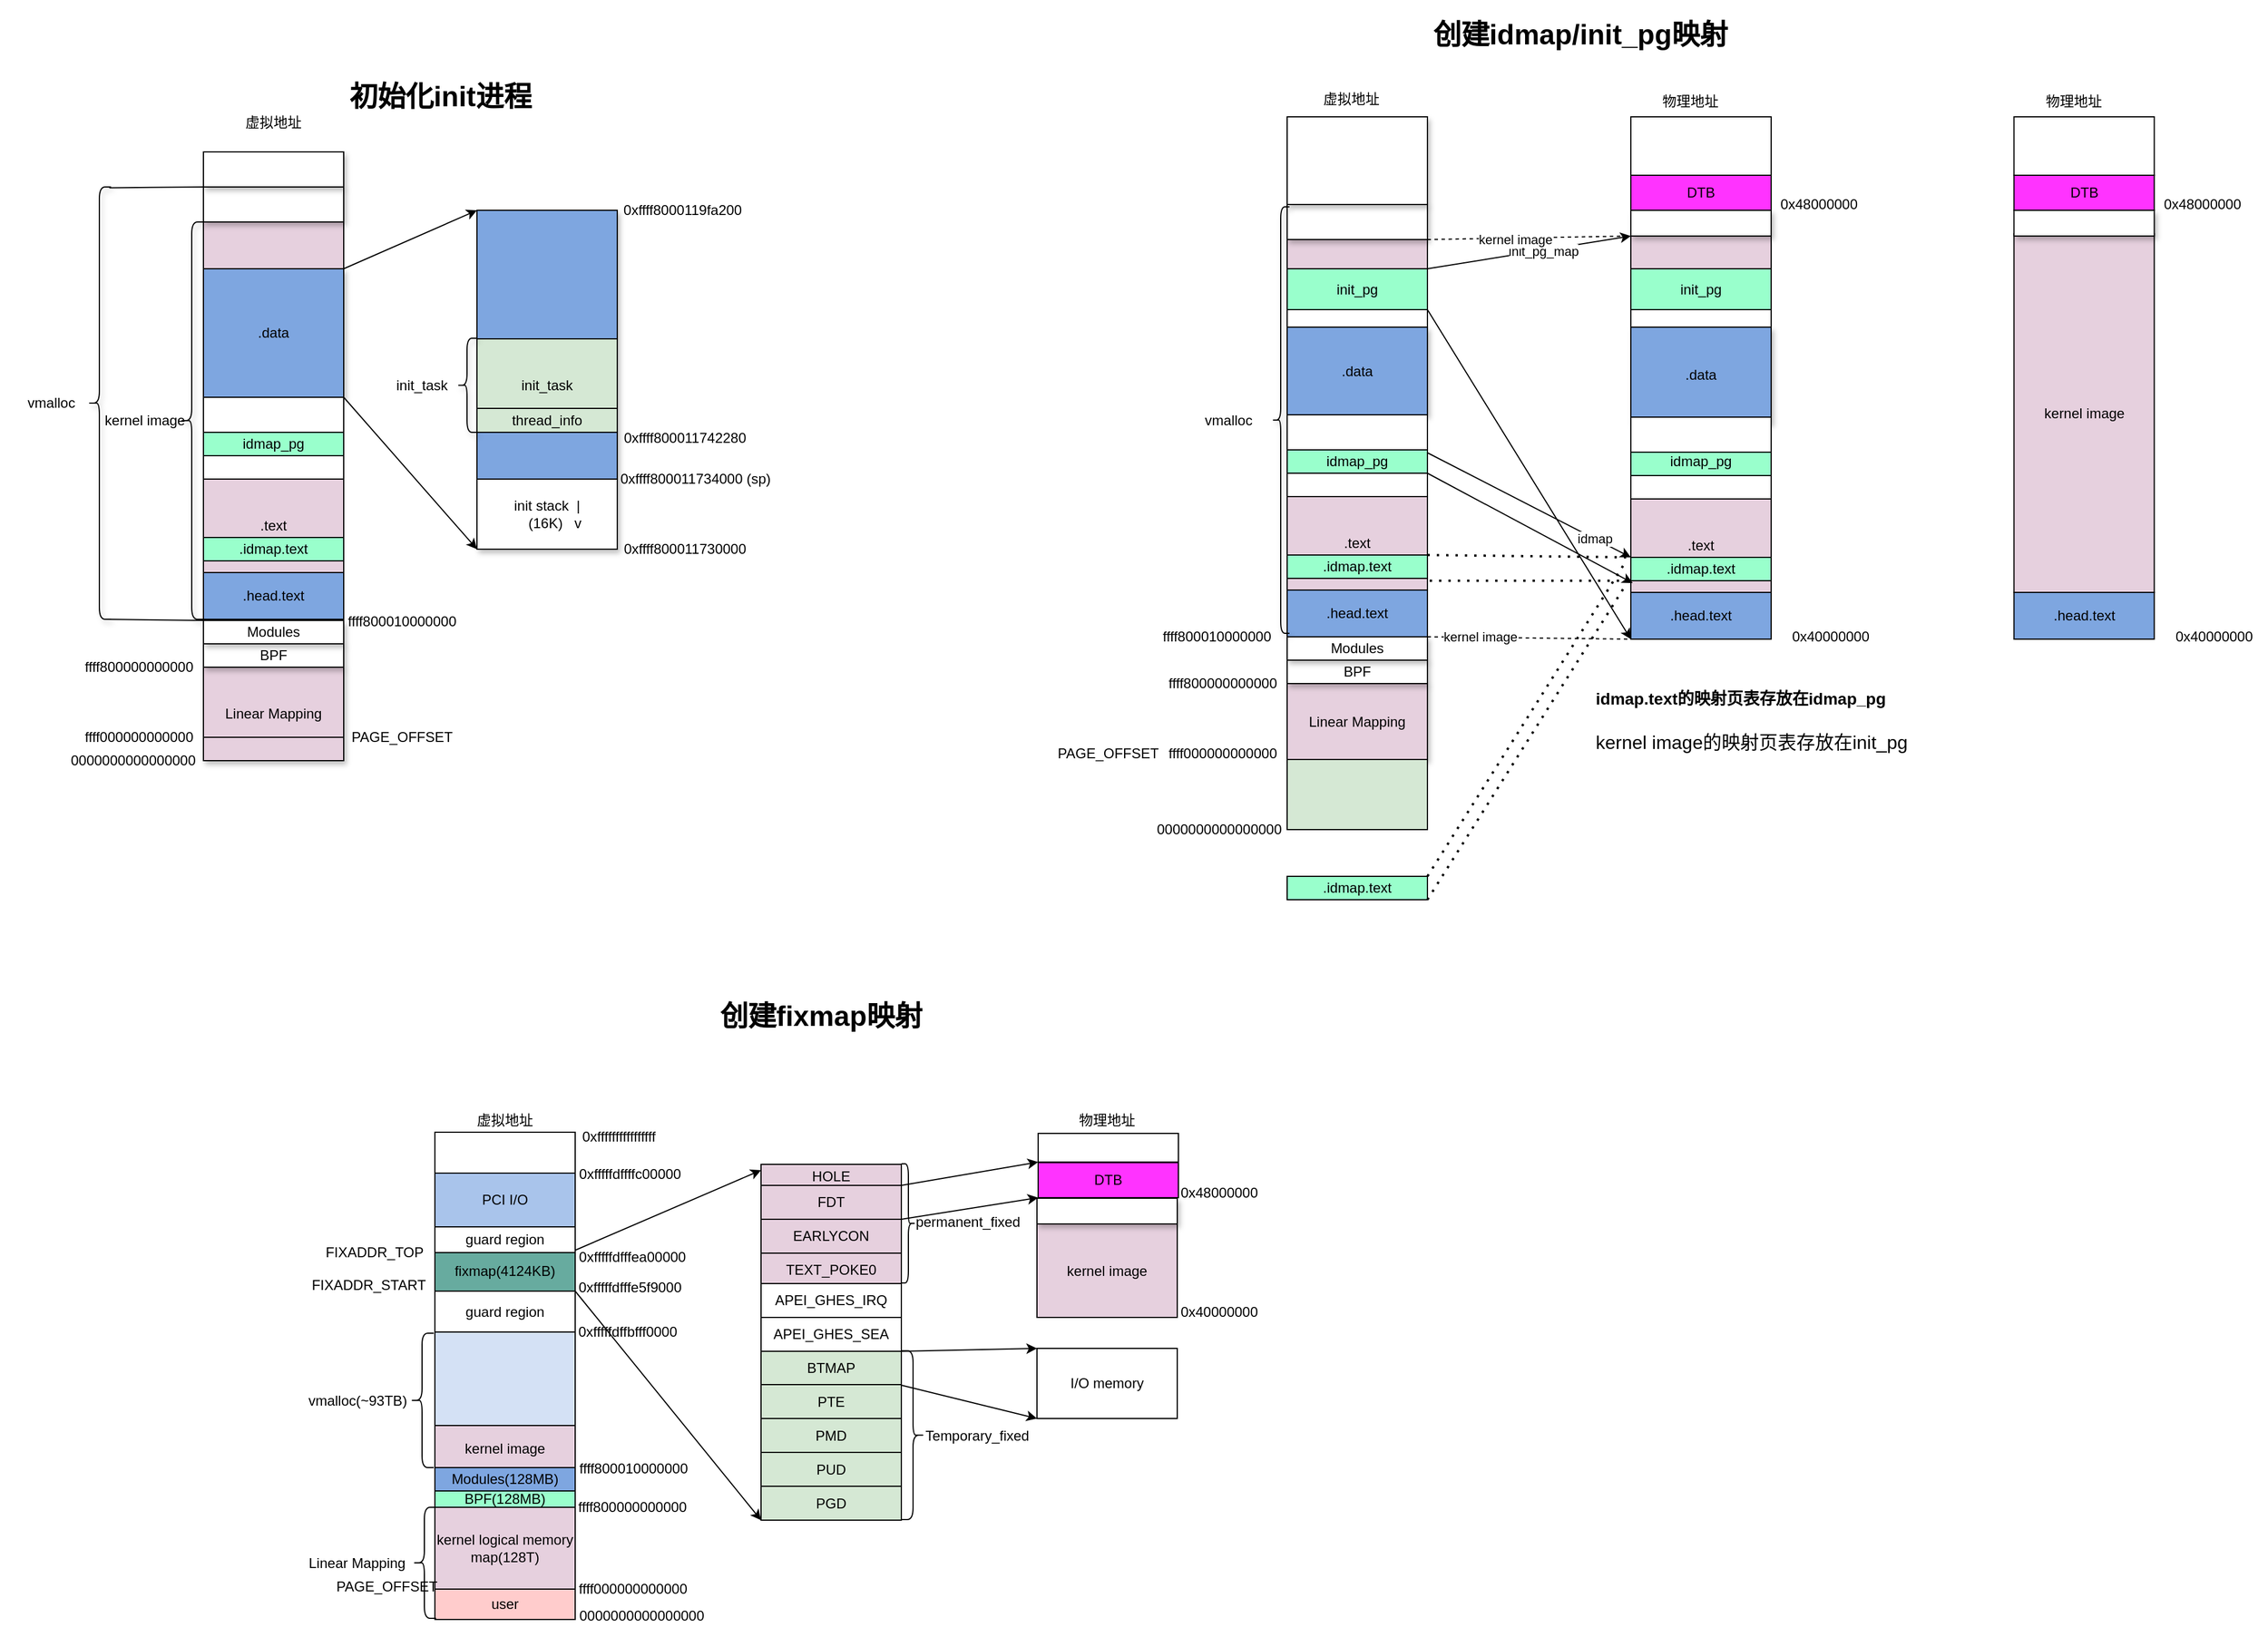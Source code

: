 <mxfile version="14.1.8" type="github">
  <diagram id="BfIS2sD1Y3BWhVtZIZhU" name="Page-1">
    <mxGraphModel dx="2212" dy="754" grid="1" gridSize="10" guides="1" tooltips="1" connect="1" arrows="1" fold="1" page="1" pageScale="1" pageWidth="827" pageHeight="1169" math="0" shadow="0">
      <root>
        <mxCell id="0" />
        <mxCell id="1" parent="0" />
        <mxCell id="Ss7OasY8dbcF1JQ-vaEw-7" value="" style="rounded=0;whiteSpace=wrap;html=1;fillColor=#FFFFFF;" parent="1" vertex="1">
          <mxGeometry x="280" y="405" width="120" height="20" as="geometry" />
        </mxCell>
        <mxCell id="Ss7OasY8dbcF1JQ-vaEw-1" value="idmap_pg" style="rounded=0;whiteSpace=wrap;html=1;fillColor=#99FFCC;" parent="1" vertex="1">
          <mxGeometry x="280" y="385" width="120" height="20" as="geometry" />
        </mxCell>
        <mxCell id="Ss7OasY8dbcF1JQ-vaEw-2" value=".data" style="rounded=0;whiteSpace=wrap;html=1;fillColor=#7EA6E0;shadow=1;" parent="1" vertex="1">
          <mxGeometry x="280" y="280" width="120" height="75" as="geometry" />
        </mxCell>
        <mxCell id="Ss7OasY8dbcF1JQ-vaEw-3" value="虚拟地址" style="text;html=1;strokeColor=none;fillColor=none;align=center;verticalAlign=middle;whiteSpace=wrap;rounded=0;" parent="1" vertex="1">
          <mxGeometry x="300" y="75" width="70" height="20" as="geometry" />
        </mxCell>
        <mxCell id="Ss7OasY8dbcF1JQ-vaEw-4" value="物理地址" style="text;html=1;strokeColor=none;fillColor=none;align=center;verticalAlign=middle;whiteSpace=wrap;rounded=0;" parent="1" vertex="1">
          <mxGeometry x="590" y="77" width="70" height="20" as="geometry" />
        </mxCell>
        <mxCell id="Ss7OasY8dbcF1JQ-vaEw-5" value=".text" style="rounded=0;whiteSpace=wrap;html=1;fillColor=#E6D0DE;" parent="1" vertex="1">
          <mxGeometry x="280" y="425" width="120" height="80" as="geometry" />
        </mxCell>
        <mxCell id="Ss7OasY8dbcF1JQ-vaEw-6" value=".head.text" style="rounded=0;whiteSpace=wrap;html=1;fillColor=#7EA6E0;" parent="1" vertex="1">
          <mxGeometry x="280" y="505" width="120" height="40" as="geometry" />
        </mxCell>
        <mxCell id="Ss7OasY8dbcF1JQ-vaEw-8" value="init_pg" style="rounded=0;whiteSpace=wrap;html=1;fillColor=#99FFCC;" parent="1" vertex="1">
          <mxGeometry x="280" y="230" width="120" height="35" as="geometry" />
        </mxCell>
        <mxCell id="Ss7OasY8dbcF1JQ-vaEw-10" value="" style="rounded=0;whiteSpace=wrap;html=1;fillColor=#FFFFFF;" parent="1" vertex="1">
          <mxGeometry x="280" y="355" width="120" height="30" as="geometry" />
        </mxCell>
        <mxCell id="Ss7OasY8dbcF1JQ-vaEw-18" value="" style="rounded=0;whiteSpace=wrap;html=1;fillColor=#FFFFFF;" parent="1" vertex="1">
          <mxGeometry x="574" y="407" width="120" height="20" as="geometry" />
        </mxCell>
        <mxCell id="Ss7OasY8dbcF1JQ-vaEw-19" value="idmap_pg" style="rounded=0;whiteSpace=wrap;html=1;fillColor=#99FFCC;" parent="1" vertex="1">
          <mxGeometry x="574" y="382" width="120" height="25" as="geometry" />
        </mxCell>
        <mxCell id="Ss7OasY8dbcF1JQ-vaEw-20" value=".data" style="rounded=0;whiteSpace=wrap;html=1;fillColor=#7EA6E0;shadow=1;" parent="1" vertex="1">
          <mxGeometry x="574" y="280" width="120" height="82" as="geometry" />
        </mxCell>
        <mxCell id="Ss7OasY8dbcF1JQ-vaEw-21" value=".text" style="rounded=0;whiteSpace=wrap;html=1;fillColor=#E6D0DE;" parent="1" vertex="1">
          <mxGeometry x="574" y="427" width="120" height="80" as="geometry" />
        </mxCell>
        <mxCell id="Ss7OasY8dbcF1JQ-vaEw-22" value=".head.text" style="rounded=0;whiteSpace=wrap;html=1;fillColor=#7EA6E0;" parent="1" vertex="1">
          <mxGeometry x="574" y="507" width="120" height="40" as="geometry" />
        </mxCell>
        <mxCell id="Ss7OasY8dbcF1JQ-vaEw-23" value="init_pg" style="rounded=0;whiteSpace=wrap;html=1;fillColor=#99FFCC;" parent="1" vertex="1">
          <mxGeometry x="574" y="230" width="120" height="35" as="geometry" />
        </mxCell>
        <mxCell id="Ss7OasY8dbcF1JQ-vaEw-24" value="" style="rounded=0;whiteSpace=wrap;html=1;fillColor=#FFFFFF;" parent="1" vertex="1">
          <mxGeometry x="574" y="357" width="120" height="30" as="geometry" />
        </mxCell>
        <mxCell id="Ss7OasY8dbcF1JQ-vaEw-25" value=".idmap.text" style="rounded=0;whiteSpace=wrap;html=1;fillColor=#99FFCC;" parent="1" vertex="1">
          <mxGeometry x="574" y="477" width="120" height="20" as="geometry" />
        </mxCell>
        <mxCell id="Ss7OasY8dbcF1JQ-vaEw-29" value="" style="endArrow=classic;html=1;exitX=1;exitY=0;exitDx=0;exitDy=0;entryX=0;entryY=0;entryDx=0;entryDy=0;fillColor=#FF3333;" parent="1" source="Ss7OasY8dbcF1JQ-vaEw-8" target="Ss7OasY8dbcF1JQ-vaEw-30" edge="1">
          <mxGeometry width="50" height="50" relative="1" as="geometry">
            <mxPoint x="470" y="335" as="sourcePoint" />
            <mxPoint x="570" y="205" as="targetPoint" />
          </mxGeometry>
        </mxCell>
        <mxCell id="zmt_0xr4Gf3RQSqHWVoz-8" value="init_pg_map" style="edgeLabel;html=1;align=center;verticalAlign=middle;resizable=0;points=[];" parent="Ss7OasY8dbcF1JQ-vaEw-29" vertex="1" connectable="0">
          <mxGeometry x="0.128" y="-1" relative="1" as="geometry">
            <mxPoint as="offset" />
          </mxGeometry>
        </mxCell>
        <mxCell id="Ss7OasY8dbcF1JQ-vaEw-30" value="" style="rounded=0;whiteSpace=wrap;html=1;fillColor=#E6D0DE;" parent="1" vertex="1">
          <mxGeometry x="574" y="202" width="120" height="28" as="geometry" />
        </mxCell>
        <mxCell id="Ss7OasY8dbcF1JQ-vaEw-31" value="" style="rounded=0;whiteSpace=wrap;html=1;fillColor=#E6D0DE;" parent="1" vertex="1">
          <mxGeometry x="280" y="205" width="120" height="25" as="geometry" />
        </mxCell>
        <mxCell id="Ss7OasY8dbcF1JQ-vaEw-32" value="" style="endArrow=classic;html=1;exitX=1;exitY=1;exitDx=0;exitDy=0;entryX=0;entryY=1;entryDx=0;entryDy=0;" parent="1" source="Ss7OasY8dbcF1JQ-vaEw-8" target="Ss7OasY8dbcF1JQ-vaEw-22" edge="1">
          <mxGeometry width="50" height="50" relative="1" as="geometry">
            <mxPoint x="430" y="635" as="sourcePoint" />
            <mxPoint x="480" y="585" as="targetPoint" />
          </mxGeometry>
        </mxCell>
        <mxCell id="Ss7OasY8dbcF1JQ-vaEw-33" value="" style="rounded=0;whiteSpace=wrap;html=1;shadow=1;fillColor=#FFFFFF;" parent="1" vertex="1">
          <mxGeometry x="280" y="175" width="120" height="30" as="geometry" />
        </mxCell>
        <mxCell id="Ss7OasY8dbcF1JQ-vaEw-34" value="Linear Mapping" style="rounded=0;whiteSpace=wrap;html=1;shadow=1;fillColor=#E6D0DE;" parent="1" vertex="1">
          <mxGeometry x="280" y="585" width="120" height="65" as="geometry" />
        </mxCell>
        <mxCell id="Ss7OasY8dbcF1JQ-vaEw-35" value="" style="rounded=0;whiteSpace=wrap;html=1;shadow=1;fillColor=#FFFFFF;" parent="1" vertex="1">
          <mxGeometry x="574" y="180" width="120" height="22" as="geometry" />
        </mxCell>
        <mxCell id="Ss7OasY8dbcF1JQ-vaEw-36" value="ffff800010000000" style="text;html=1;strokeColor=none;fillColor=none;align=center;verticalAlign=middle;whiteSpace=wrap;rounded=0;shadow=1;" parent="1" vertex="1">
          <mxGeometry x="170" y="535" width="100" height="20" as="geometry" />
        </mxCell>
        <mxCell id="Ss7OasY8dbcF1JQ-vaEw-38" value="" style="shape=curlyBracket;whiteSpace=wrap;html=1;rounded=1;shadow=1;fillColor=#FFFFFF;size=0;" parent="1" vertex="1">
          <mxGeometry x="130" y="325" height="120" as="geometry" />
        </mxCell>
        <mxCell id="Ss7OasY8dbcF1JQ-vaEw-44" value="0000000000000000" style="text;html=1;strokeColor=none;fillColor=none;align=center;verticalAlign=middle;whiteSpace=wrap;rounded=0;shadow=1;" parent="1" vertex="1">
          <mxGeometry x="172" y="700" width="100" height="20" as="geometry" />
        </mxCell>
        <mxCell id="Ss7OasY8dbcF1JQ-vaEw-45" value="ffff800000000000" style="text;html=1;strokeColor=none;fillColor=none;align=center;verticalAlign=middle;whiteSpace=wrap;rounded=0;shadow=1;" parent="1" vertex="1">
          <mxGeometry x="175" y="575" width="100" height="20" as="geometry" />
        </mxCell>
        <mxCell id="Ss7OasY8dbcF1JQ-vaEw-46" value="ffff000000000000" style="text;html=1;strokeColor=none;fillColor=none;align=center;verticalAlign=middle;whiteSpace=wrap;rounded=0;shadow=1;" parent="1" vertex="1">
          <mxGeometry x="170" y="635" width="110" height="20" as="geometry" />
        </mxCell>
        <mxCell id="Ss7OasY8dbcF1JQ-vaEw-48" value="BPF" style="rounded=0;whiteSpace=wrap;html=1;shadow=1;fillColor=#FFFFFF;" parent="1" vertex="1">
          <mxGeometry x="280" y="565" width="120" height="20" as="geometry" />
        </mxCell>
        <mxCell id="Ss7OasY8dbcF1JQ-vaEw-49" value="Modules" style="rounded=0;whiteSpace=wrap;html=1;shadow=1;fillColor=#FFFFFF;" parent="1" vertex="1">
          <mxGeometry x="280" y="545" width="120" height="20" as="geometry" />
        </mxCell>
        <mxCell id="Ss7OasY8dbcF1JQ-vaEw-51" value="" style="shape=curlyBracket;whiteSpace=wrap;html=1;rounded=1;shadow=1;fillColor=#FFFFFF;" parent="1" vertex="1">
          <mxGeometry x="267" y="177" width="15" height="365" as="geometry" />
        </mxCell>
        <mxCell id="Ss7OasY8dbcF1JQ-vaEw-52" value="vmalloc" style="text;html=1;strokeColor=none;fillColor=none;align=center;verticalAlign=middle;whiteSpace=wrap;rounded=0;shadow=1;" parent="1" vertex="1">
          <mxGeometry x="190" y="349.5" width="80" height="20" as="geometry" />
        </mxCell>
        <mxCell id="Ss7OasY8dbcF1JQ-vaEw-53" value="" style="rounded=0;whiteSpace=wrap;html=1;shadow=1;fillColor=#FFFFFF;" parent="1" vertex="1">
          <mxGeometry x="280" y="100" width="120" height="75" as="geometry" />
        </mxCell>
        <mxCell id="Ss7OasY8dbcF1JQ-vaEw-59" value=".idmap.text" style="rounded=0;whiteSpace=wrap;html=1;fillColor=#99FFCC;" parent="1" vertex="1">
          <mxGeometry x="280" y="475" width="120" height="20" as="geometry" />
        </mxCell>
        <mxCell id="zmt_0xr4Gf3RQSqHWVoz-2" value="" style="endArrow=classic;html=1;entryX=0;entryY=0;entryDx=0;entryDy=0;" parent="1" target="Ss7OasY8dbcF1JQ-vaEw-25" edge="1">
          <mxGeometry width="50" height="50" relative="1" as="geometry">
            <mxPoint x="400" y="387.5" as="sourcePoint" />
            <mxPoint x="450" y="337.5" as="targetPoint" />
          </mxGeometry>
        </mxCell>
        <mxCell id="zmt_0xr4Gf3RQSqHWVoz-7" value="idmap" style="edgeLabel;html=1;align=center;verticalAlign=middle;resizable=0;points=[];" parent="zmt_0xr4Gf3RQSqHWVoz-2" vertex="1" connectable="0">
          <mxGeometry x="0.633" relative="1" as="geometry">
            <mxPoint as="offset" />
          </mxGeometry>
        </mxCell>
        <mxCell id="zmt_0xr4Gf3RQSqHWVoz-3" value="" style="endArrow=classic;html=1;exitX=1;exitY=0;exitDx=0;exitDy=0;entryX=0.013;entryY=0.9;entryDx=0;entryDy=0;entryPerimeter=0;" parent="1" source="Ss7OasY8dbcF1JQ-vaEw-7" target="Ss7OasY8dbcF1JQ-vaEw-21" edge="1">
          <mxGeometry width="50" height="50" relative="1" as="geometry">
            <mxPoint x="440" y="575" as="sourcePoint" />
            <mxPoint x="490" y="525" as="targetPoint" />
          </mxGeometry>
        </mxCell>
        <mxCell id="zmt_0xr4Gf3RQSqHWVoz-11" value="PAGE_OFFSET" style="text;html=1;strokeColor=none;fillColor=none;align=center;verticalAlign=middle;whiteSpace=wrap;rounded=0;shadow=1;" parent="1" vertex="1">
          <mxGeometry x="77" y="635" width="100" height="20" as="geometry" />
        </mxCell>
        <mxCell id="zmt_0xr4Gf3RQSqHWVoz-12" value="" style="rounded=0;whiteSpace=wrap;html=1;fillColor=#FFFFFF;" parent="1" vertex="1">
          <mxGeometry x="-647" y="390" width="120" height="20" as="geometry" />
        </mxCell>
        <mxCell id="zmt_0xr4Gf3RQSqHWVoz-13" value="idmap_pg" style="rounded=0;whiteSpace=wrap;html=1;fillColor=#99FFCC;" parent="1" vertex="1">
          <mxGeometry x="-647" y="370" width="120" height="20" as="geometry" />
        </mxCell>
        <mxCell id="zmt_0xr4Gf3RQSqHWVoz-14" value=".data" style="rounded=0;whiteSpace=wrap;html=1;fillColor=#7EA6E0;shadow=1;" parent="1" vertex="1">
          <mxGeometry x="-647" y="230" width="120" height="110" as="geometry" />
        </mxCell>
        <mxCell id="zmt_0xr4Gf3RQSqHWVoz-15" value="虚拟地址" style="text;html=1;strokeColor=none;fillColor=none;align=center;verticalAlign=middle;whiteSpace=wrap;rounded=0;" parent="1" vertex="1">
          <mxGeometry x="-622" y="95" width="70" height="20" as="geometry" />
        </mxCell>
        <mxCell id="zmt_0xr4Gf3RQSqHWVoz-16" value=".text" style="rounded=0;whiteSpace=wrap;html=1;fillColor=#E6D0DE;" parent="1" vertex="1">
          <mxGeometry x="-647" y="410" width="120" height="80" as="geometry" />
        </mxCell>
        <mxCell id="zmt_0xr4Gf3RQSqHWVoz-17" value=".head.text" style="rounded=0;whiteSpace=wrap;html=1;fillColor=#7EA6E0;" parent="1" vertex="1">
          <mxGeometry x="-647" y="490" width="120" height="40" as="geometry" />
        </mxCell>
        <mxCell id="zmt_0xr4Gf3RQSqHWVoz-19" value="" style="rounded=0;whiteSpace=wrap;html=1;fillColor=#FFFFFF;" parent="1" vertex="1">
          <mxGeometry x="-647" y="340" width="120" height="30" as="geometry" />
        </mxCell>
        <mxCell id="zmt_0xr4Gf3RQSqHWVoz-21" value="" style="rounded=0;whiteSpace=wrap;html=1;fillColor=#E6D0DE;" parent="1" vertex="1">
          <mxGeometry x="-647" y="190" width="120" height="40" as="geometry" />
        </mxCell>
        <mxCell id="zmt_0xr4Gf3RQSqHWVoz-22" value="" style="rounded=0;whiteSpace=wrap;html=1;shadow=1;fillColor=#FFFFFF;" parent="1" vertex="1">
          <mxGeometry x="-647" y="160" width="120" height="30" as="geometry" />
        </mxCell>
        <mxCell id="zmt_0xr4Gf3RQSqHWVoz-23" value="Linear Mapping" style="rounded=0;whiteSpace=wrap;html=1;shadow=1;fillColor=#E6D0DE;" parent="1" vertex="1">
          <mxGeometry x="-647" y="571" width="120" height="80" as="geometry" />
        </mxCell>
        <mxCell id="zmt_0xr4Gf3RQSqHWVoz-24" value="ffff800010000000" style="text;html=1;strokeColor=none;fillColor=none;align=center;verticalAlign=middle;whiteSpace=wrap;rounded=0;shadow=1;" parent="1" vertex="1">
          <mxGeometry x="-527" y="522" width="100" height="20" as="geometry" />
        </mxCell>
        <mxCell id="zmt_0xr4Gf3RQSqHWVoz-25" value="" style="shape=curlyBracket;whiteSpace=wrap;html=1;rounded=1;shadow=1;fillColor=#FFFFFF;size=0;" parent="1" vertex="1">
          <mxGeometry x="-797" y="310" height="120" as="geometry" />
        </mxCell>
        <mxCell id="zmt_0xr4Gf3RQSqHWVoz-26" value="" style="shape=curlyBracket;whiteSpace=wrap;html=1;rounded=1;shadow=1;fillColor=#FFFFFF;" parent="1" vertex="1">
          <mxGeometry x="-667" y="190" width="20" height="340" as="geometry" />
        </mxCell>
        <mxCell id="zmt_0xr4Gf3RQSqHWVoz-27" value="kernel image" style="text;html=1;strokeColor=none;fillColor=none;align=center;verticalAlign=middle;whiteSpace=wrap;rounded=0;shadow=1;" parent="1" vertex="1">
          <mxGeometry x="-737" y="350" width="80" height="20" as="geometry" />
        </mxCell>
        <mxCell id="zmt_0xr4Gf3RQSqHWVoz-28" value="0000000000000000" style="text;html=1;strokeColor=none;fillColor=none;align=center;verticalAlign=middle;whiteSpace=wrap;rounded=0;shadow=1;" parent="1" vertex="1">
          <mxGeometry x="-757" y="641" width="100" height="20" as="geometry" />
        </mxCell>
        <mxCell id="zmt_0xr4Gf3RQSqHWVoz-29" value="ffff800000000000" style="text;html=1;strokeColor=none;fillColor=none;align=center;verticalAlign=middle;whiteSpace=wrap;rounded=0;shadow=1;" parent="1" vertex="1">
          <mxGeometry x="-752" y="561" width="100" height="20" as="geometry" />
        </mxCell>
        <mxCell id="zmt_0xr4Gf3RQSqHWVoz-30" value="ffff000000000000" style="text;html=1;strokeColor=none;fillColor=none;align=center;verticalAlign=middle;whiteSpace=wrap;rounded=0;shadow=1;" parent="1" vertex="1">
          <mxGeometry x="-757" y="621" width="110" height="20" as="geometry" />
        </mxCell>
        <mxCell id="zmt_0xr4Gf3RQSqHWVoz-31" value="" style="endArrow=none;html=1;exitX=0;exitY=0.75;exitDx=0;exitDy=0;entryX=1;entryY=0.75;entryDx=0;entryDy=0;" parent="1" source="zmt_0xr4Gf3RQSqHWVoz-23" target="zmt_0xr4Gf3RQSqHWVoz-23" edge="1">
          <mxGeometry width="50" height="50" relative="1" as="geometry">
            <mxPoint x="-327" y="611" as="sourcePoint" />
            <mxPoint x="-277" y="561" as="targetPoint" />
          </mxGeometry>
        </mxCell>
        <mxCell id="zmt_0xr4Gf3RQSqHWVoz-32" value="BPF" style="rounded=0;whiteSpace=wrap;html=1;shadow=1;fillColor=#FFFFFF;" parent="1" vertex="1">
          <mxGeometry x="-647" y="551" width="120" height="20" as="geometry" />
        </mxCell>
        <mxCell id="zmt_0xr4Gf3RQSqHWVoz-33" value="Modules" style="rounded=0;whiteSpace=wrap;html=1;shadow=1;fillColor=#FFFFFF;" parent="1" vertex="1">
          <mxGeometry x="-647" y="531" width="120" height="20" as="geometry" />
        </mxCell>
        <mxCell id="zmt_0xr4Gf3RQSqHWVoz-35" value="" style="shape=curlyBracket;whiteSpace=wrap;html=1;rounded=1;shadow=1;fillColor=#FFFFFF;" parent="1" vertex="1">
          <mxGeometry x="-746" y="160" width="20" height="370" as="geometry" />
        </mxCell>
        <mxCell id="zmt_0xr4Gf3RQSqHWVoz-36" value="" style="rounded=0;whiteSpace=wrap;html=1;shadow=1;fillColor=#FFFFFF;" parent="1" vertex="1">
          <mxGeometry x="-647" y="130" width="120" height="30" as="geometry" />
        </mxCell>
        <mxCell id="zmt_0xr4Gf3RQSqHWVoz-37" value=".idmap.text" style="rounded=0;whiteSpace=wrap;html=1;fillColor=#99FFCC;" parent="1" vertex="1">
          <mxGeometry x="-647" y="460" width="120" height="20" as="geometry" />
        </mxCell>
        <mxCell id="zmt_0xr4Gf3RQSqHWVoz-39" value="" style="endArrow=none;html=1;entryX=0;entryY=0;entryDx=0;entryDy=0;exitX=0.925;exitY=0.002;exitDx=0;exitDy=0;exitPerimeter=0;" parent="1" source="zmt_0xr4Gf3RQSqHWVoz-35" target="zmt_0xr4Gf3RQSqHWVoz-22" edge="1">
          <mxGeometry width="50" height="50" relative="1" as="geometry">
            <mxPoint x="-837" y="310" as="sourcePoint" />
            <mxPoint x="-787" y="260" as="targetPoint" />
          </mxGeometry>
        </mxCell>
        <mxCell id="zmt_0xr4Gf3RQSqHWVoz-40" value="PAGE_OFFSET" style="text;html=1;strokeColor=none;fillColor=none;align=center;verticalAlign=middle;whiteSpace=wrap;rounded=0;shadow=1;" parent="1" vertex="1">
          <mxGeometry x="-527" y="621" width="100" height="20" as="geometry" />
        </mxCell>
        <mxCell id="zmt_0xr4Gf3RQSqHWVoz-41" value="vmalloc" style="text;html=1;strokeColor=none;fillColor=none;align=center;verticalAlign=middle;whiteSpace=wrap;rounded=0;shadow=1;" parent="1" vertex="1">
          <mxGeometry x="-817" y="335" width="80" height="20" as="geometry" />
        </mxCell>
        <mxCell id="zmt_0xr4Gf3RQSqHWVoz-42" value="" style="rounded=0;whiteSpace=wrap;html=1;fillColor=#7EA6E0;shadow=1;" parent="1" vertex="1">
          <mxGeometry x="-413" y="180" width="120" height="290" as="geometry" />
        </mxCell>
        <mxCell id="zmt_0xr4Gf3RQSqHWVoz-43" value="0xffff800011730000" style="text;html=1;strokeColor=none;fillColor=none;align=center;verticalAlign=middle;whiteSpace=wrap;rounded=0;" parent="1" vertex="1">
          <mxGeometry x="-290" y="460" width="110" height="20" as="geometry" />
        </mxCell>
        <mxCell id="zmt_0xr4Gf3RQSqHWVoz-44" value="0xffff8000119fa200" style="text;html=1;strokeColor=none;fillColor=none;align=center;verticalAlign=middle;whiteSpace=wrap;rounded=0;" parent="1" vertex="1">
          <mxGeometry x="-290" y="170" width="106" height="20" as="geometry" />
        </mxCell>
        <mxCell id="zmt_0xr4Gf3RQSqHWVoz-45" value="init_task" style="rounded=0;whiteSpace=wrap;html=1;fillColor=#D5E8D4;" parent="1" vertex="1">
          <mxGeometry x="-413" y="290" width="120" height="80" as="geometry" />
        </mxCell>
        <mxCell id="zmt_0xr4Gf3RQSqHWVoz-46" value="0xffff800011742280" style="text;html=1;strokeColor=none;fillColor=none;align=center;verticalAlign=middle;whiteSpace=wrap;rounded=0;" parent="1" vertex="1">
          <mxGeometry x="-290" y="365" width="110" height="20" as="geometry" />
        </mxCell>
        <mxCell id="zmt_0xr4Gf3RQSqHWVoz-48" value="init stack&amp;nbsp; |&lt;br&gt;&amp;nbsp; &amp;nbsp; (16K)&amp;nbsp; &amp;nbsp;v" style="rounded=0;whiteSpace=wrap;html=1;" parent="1" vertex="1">
          <mxGeometry x="-413" y="410" width="120" height="60" as="geometry" />
        </mxCell>
        <mxCell id="zmt_0xr4Gf3RQSqHWVoz-52" value="0xffff800011734000 (sp)" style="text;html=1;strokeColor=none;fillColor=none;align=center;verticalAlign=middle;whiteSpace=wrap;rounded=0;" parent="1" vertex="1">
          <mxGeometry x="-292" y="400" width="132" height="20" as="geometry" />
        </mxCell>
        <mxCell id="h1nygtU6jxL2XphqunPl-1" value="" style="endArrow=classic;html=1;exitX=1;exitY=1;exitDx=0;exitDy=0;entryX=0;entryY=1;entryDx=0;entryDy=0;" edge="1" parent="1" source="zmt_0xr4Gf3RQSqHWVoz-14" target="zmt_0xr4Gf3RQSqHWVoz-42">
          <mxGeometry width="50" height="50" relative="1" as="geometry">
            <mxPoint x="-420" y="560" as="sourcePoint" />
            <mxPoint x="-370" y="510" as="targetPoint" />
          </mxGeometry>
        </mxCell>
        <mxCell id="h1nygtU6jxL2XphqunPl-2" value="" style="endArrow=classic;html=1;exitX=1;exitY=1;exitDx=0;exitDy=0;entryX=0;entryY=0;entryDx=0;entryDy=0;" edge="1" parent="1" source="zmt_0xr4Gf3RQSqHWVoz-21" target="zmt_0xr4Gf3RQSqHWVoz-42">
          <mxGeometry width="50" height="50" relative="1" as="geometry">
            <mxPoint x="-390" y="130" as="sourcePoint" />
            <mxPoint x="-340" y="80" as="targetPoint" />
          </mxGeometry>
        </mxCell>
        <mxCell id="h1nygtU6jxL2XphqunPl-46" value="" style="endArrow=none;dashed=1;html=1;exitX=1;exitY=1;exitDx=0;exitDy=0;entryX=0;entryY=1;entryDx=0;entryDy=0;" edge="1" parent="1" source="Ss7OasY8dbcF1JQ-vaEw-6" target="Ss7OasY8dbcF1JQ-vaEw-22">
          <mxGeometry width="50" height="50" relative="1" as="geometry">
            <mxPoint x="530" y="640" as="sourcePoint" />
            <mxPoint x="580" y="590" as="targetPoint" />
          </mxGeometry>
        </mxCell>
        <mxCell id="h1nygtU6jxL2XphqunPl-49" value="kernel image" style="edgeLabel;html=1;align=center;verticalAlign=middle;resizable=0;points=[];" vertex="1" connectable="0" parent="h1nygtU6jxL2XphqunPl-46">
          <mxGeometry x="-0.483" y="1" relative="1" as="geometry">
            <mxPoint as="offset" />
          </mxGeometry>
        </mxCell>
        <mxCell id="h1nygtU6jxL2XphqunPl-47" value="" style="endArrow=none;dashed=1;html=1;exitX=1;exitY=0;exitDx=0;exitDy=0;entryX=0;entryY=0;entryDx=0;entryDy=0;" edge="1" parent="1" source="Ss7OasY8dbcF1JQ-vaEw-31" target="Ss7OasY8dbcF1JQ-vaEw-30">
          <mxGeometry width="50" height="50" relative="1" as="geometry">
            <mxPoint x="770" y="280" as="sourcePoint" />
            <mxPoint x="820" y="230" as="targetPoint" />
          </mxGeometry>
        </mxCell>
        <mxCell id="h1nygtU6jxL2XphqunPl-48" value="kernel image" style="edgeLabel;html=1;align=center;verticalAlign=middle;resizable=0;points=[];" vertex="1" connectable="0" parent="h1nygtU6jxL2XphqunPl-47">
          <mxGeometry x="-0.138" y="-1" relative="1" as="geometry">
            <mxPoint as="offset" />
          </mxGeometry>
        </mxCell>
        <mxCell id="h1nygtU6jxL2XphqunPl-50" value="0x40000000" style="text;html=1;strokeColor=none;fillColor=none;align=center;verticalAlign=middle;whiteSpace=wrap;rounded=0;" vertex="1" parent="1">
          <mxGeometry x="700" y="535" width="90" height="20" as="geometry" />
        </mxCell>
        <mxCell id="h1nygtU6jxL2XphqunPl-51" value="0x48000000" style="text;html=1;strokeColor=none;fillColor=none;align=center;verticalAlign=middle;whiteSpace=wrap;rounded=0;" vertex="1" parent="1">
          <mxGeometry x="700" y="165" width="70" height="20" as="geometry" />
        </mxCell>
        <mxCell id="h1nygtU6jxL2XphqunPl-52" value="DTB" style="rounded=0;whiteSpace=wrap;html=1;fillColor=#FF33FF;" vertex="1" parent="1">
          <mxGeometry x="574" y="150" width="120" height="30" as="geometry" />
        </mxCell>
        <mxCell id="h1nygtU6jxL2XphqunPl-53" value="" style="rounded=0;whiteSpace=wrap;html=1;fillColor=#FFFFFF;" vertex="1" parent="1">
          <mxGeometry x="574" y="100" width="120" height="50" as="geometry" />
        </mxCell>
        <mxCell id="h1nygtU6jxL2XphqunPl-54" value="物理地址" style="text;html=1;strokeColor=none;fillColor=none;align=center;verticalAlign=middle;whiteSpace=wrap;rounded=0;" vertex="1" parent="1">
          <mxGeometry x="917.72" y="77" width="70" height="20" as="geometry" />
        </mxCell>
        <mxCell id="h1nygtU6jxL2XphqunPl-58" value="kernel image" style="rounded=0;whiteSpace=wrap;html=1;fillColor=#E6D0DE;" vertex="1" parent="1">
          <mxGeometry x="901.72" y="200" width="120" height="307" as="geometry" />
        </mxCell>
        <mxCell id="h1nygtU6jxL2XphqunPl-59" value=".head.text" style="rounded=0;whiteSpace=wrap;html=1;fillColor=#7EA6E0;" vertex="1" parent="1">
          <mxGeometry x="901.72" y="507" width="120" height="40" as="geometry" />
        </mxCell>
        <mxCell id="h1nygtU6jxL2XphqunPl-64" value="" style="rounded=0;whiteSpace=wrap;html=1;shadow=1;fillColor=#FFFFFF;" vertex="1" parent="1">
          <mxGeometry x="901.72" y="180" width="120" height="22" as="geometry" />
        </mxCell>
        <mxCell id="h1nygtU6jxL2XphqunPl-66" value="0x40000000" style="text;html=1;strokeColor=none;fillColor=none;align=center;verticalAlign=middle;whiteSpace=wrap;rounded=0;" vertex="1" parent="1">
          <mxGeometry x="1027.72" y="535" width="90" height="20" as="geometry" />
        </mxCell>
        <mxCell id="h1nygtU6jxL2XphqunPl-67" value="0x48000000" style="text;html=1;strokeColor=none;fillColor=none;align=center;verticalAlign=middle;whiteSpace=wrap;rounded=0;" vertex="1" parent="1">
          <mxGeometry x="1027.72" y="165" width="70" height="20" as="geometry" />
        </mxCell>
        <mxCell id="h1nygtU6jxL2XphqunPl-68" value="DTB" style="rounded=0;whiteSpace=wrap;html=1;fillColor=#FF33FF;" vertex="1" parent="1">
          <mxGeometry x="901.72" y="150" width="120" height="30" as="geometry" />
        </mxCell>
        <mxCell id="h1nygtU6jxL2XphqunPl-69" value="" style="rounded=0;whiteSpace=wrap;html=1;fillColor=#FFFFFF;" vertex="1" parent="1">
          <mxGeometry x="901.72" y="100" width="120" height="50" as="geometry" />
        </mxCell>
        <mxCell id="h1nygtU6jxL2XphqunPl-70" value="" style="endArrow=none;html=1;fillColor=#FF3333;exitX=0.75;exitY=1;exitDx=0;exitDy=0;entryX=0;entryY=0;entryDx=0;entryDy=0;" edge="1" parent="1" source="zmt_0xr4Gf3RQSqHWVoz-35" target="zmt_0xr4Gf3RQSqHWVoz-33">
          <mxGeometry width="50" height="50" relative="1" as="geometry">
            <mxPoint x="-840" y="610" as="sourcePoint" />
            <mxPoint x="-790" y="560" as="targetPoint" />
          </mxGeometry>
        </mxCell>
        <mxCell id="h1nygtU6jxL2XphqunPl-72" value="" style="rounded=0;whiteSpace=wrap;html=1;fillColor=#FFFFFF;" vertex="1" parent="1">
          <mxGeometry x="280" y="265" width="120" height="15" as="geometry" />
        </mxCell>
        <mxCell id="h1nygtU6jxL2XphqunPl-73" value="" style="rounded=0;whiteSpace=wrap;html=1;fillColor=#FFFFFF;" vertex="1" parent="1">
          <mxGeometry x="574" y="265" width="120" height="15" as="geometry" />
        </mxCell>
        <mxCell id="h1nygtU6jxL2XphqunPl-74" value="thread_info" style="rounded=0;whiteSpace=wrap;html=1;fillColor=#D5E8D4;" vertex="1" parent="1">
          <mxGeometry x="-413" y="349.5" width="120" height="20.5" as="geometry" />
        </mxCell>
        <mxCell id="h1nygtU6jxL2XphqunPl-76" value="" style="shape=curlyBracket;whiteSpace=wrap;html=1;rounded=1;shadow=1;strokeColor=#000000;fillColor=#D5E8D4;" vertex="1" parent="1">
          <mxGeometry x="-430" y="289.5" width="17" height="80.5" as="geometry" />
        </mxCell>
        <mxCell id="h1nygtU6jxL2XphqunPl-77" value="init_task" style="text;html=1;strokeColor=none;fillColor=none;align=center;verticalAlign=middle;whiteSpace=wrap;rounded=0;shadow=1;" vertex="1" parent="1">
          <mxGeometry x="-480" y="319.75" width="40" height="20" as="geometry" />
        </mxCell>
        <mxCell id="h1nygtU6jxL2XphqunPl-81" value="虚拟地址" style="text;html=1;strokeColor=none;fillColor=none;align=center;verticalAlign=middle;whiteSpace=wrap;rounded=0;" vertex="1" parent="1">
          <mxGeometry x="-424" y="949" width="70" height="20" as="geometry" />
        </mxCell>
        <mxCell id="h1nygtU6jxL2XphqunPl-85" value="kernel image" style="rounded=0;whiteSpace=wrap;html=1;fillColor=#E6D0DE;" vertex="1" parent="1">
          <mxGeometry x="-449" y="1220" width="120" height="40" as="geometry" />
        </mxCell>
        <mxCell id="h1nygtU6jxL2XphqunPl-86" value="" style="rounded=0;whiteSpace=wrap;html=1;shadow=0;fillColor=#D4E1F5;" vertex="1" parent="1">
          <mxGeometry x="-449" y="1140" width="120" height="80" as="geometry" />
        </mxCell>
        <mxCell id="h1nygtU6jxL2XphqunPl-87" value="kernel logical memory map(128T)" style="rounded=0;whiteSpace=wrap;html=1;shadow=0;fillColor=#E6D0DE;" vertex="1" parent="1">
          <mxGeometry x="-449" y="1290" width="120" height="70" as="geometry" />
        </mxCell>
        <mxCell id="h1nygtU6jxL2XphqunPl-88" value="ffff800010000000" style="text;html=1;strokeColor=none;fillColor=none;align=center;verticalAlign=middle;whiteSpace=wrap;rounded=0;shadow=1;" vertex="1" parent="1">
          <mxGeometry x="-329" y="1247" width="100" height="20" as="geometry" />
        </mxCell>
        <mxCell id="h1nygtU6jxL2XphqunPl-89" value="" style="shape=curlyBracket;whiteSpace=wrap;html=1;rounded=1;shadow=1;fillColor=#FFFFFF;size=0;" vertex="1" parent="1">
          <mxGeometry x="-769" y="915" height="120" as="geometry" />
        </mxCell>
        <mxCell id="h1nygtU6jxL2XphqunPl-92" value="0000000000000000" style="text;html=1;strokeColor=none;fillColor=none;align=center;verticalAlign=middle;whiteSpace=wrap;rounded=0;shadow=1;" vertex="1" parent="1">
          <mxGeometry x="-322" y="1373" width="100" height="20" as="geometry" />
        </mxCell>
        <mxCell id="h1nygtU6jxL2XphqunPl-93" value="ffff800000000000" style="text;html=1;strokeColor=none;fillColor=none;align=center;verticalAlign=middle;whiteSpace=wrap;rounded=0;shadow=1;" vertex="1" parent="1">
          <mxGeometry x="-330" y="1280" width="100" height="20" as="geometry" />
        </mxCell>
        <mxCell id="h1nygtU6jxL2XphqunPl-94" value="ffff000000000000" style="text;html=1;strokeColor=none;fillColor=none;align=center;verticalAlign=middle;whiteSpace=wrap;rounded=0;shadow=1;" vertex="1" parent="1">
          <mxGeometry x="-329" y="1350" width="99" height="20" as="geometry" />
        </mxCell>
        <mxCell id="h1nygtU6jxL2XphqunPl-96" value="BPF(128MB)" style="rounded=0;whiteSpace=wrap;html=1;shadow=0;fillColor=#99FFCC;" vertex="1" parent="1">
          <mxGeometry x="-449" y="1276" width="120" height="14" as="geometry" />
        </mxCell>
        <mxCell id="h1nygtU6jxL2XphqunPl-97" value="Modules(128MB)" style="rounded=0;whiteSpace=wrap;html=1;shadow=0;fillColor=#7EA6E0;" vertex="1" parent="1">
          <mxGeometry x="-449" y="1256" width="120" height="20" as="geometry" />
        </mxCell>
        <mxCell id="h1nygtU6jxL2XphqunPl-98" value="" style="shape=curlyBracket;whiteSpace=wrap;html=1;rounded=1;shadow=0;fillColor=#FFFFFF;" vertex="1" parent="1">
          <mxGeometry x="-470" y="1141" width="20" height="115" as="geometry" />
        </mxCell>
        <mxCell id="h1nygtU6jxL2XphqunPl-99" value="guard region" style="rounded=0;whiteSpace=wrap;html=1;shadow=0;fillColor=#FFFFFF;" vertex="1" parent="1">
          <mxGeometry x="-449" y="1105" width="120" height="35" as="geometry" />
        </mxCell>
        <mxCell id="h1nygtU6jxL2XphqunPl-102" value="PAGE_OFFSET" style="text;html=1;strokeColor=none;fillColor=none;align=center;verticalAlign=middle;whiteSpace=wrap;rounded=0;shadow=1;" vertex="1" parent="1">
          <mxGeometry x="-540" y="1348" width="100" height="20" as="geometry" />
        </mxCell>
        <mxCell id="h1nygtU6jxL2XphqunPl-103" value="vmalloc(~93TB)" style="text;html=1;strokeColor=none;fillColor=none;align=center;verticalAlign=middle;whiteSpace=wrap;rounded=0;shadow=1;" vertex="1" parent="1">
          <mxGeometry x="-555.5" y="1188.5" width="80" height="20" as="geometry" />
        </mxCell>
        <mxCell id="h1nygtU6jxL2XphqunPl-111" value="0xfffffdffbfff0000" style="text;html=1;strokeColor=none;fillColor=none;align=center;verticalAlign=middle;whiteSpace=wrap;rounded=0;shadow=1;" vertex="1" parent="1">
          <mxGeometry x="-326" y="1130" width="84" height="20" as="geometry" />
        </mxCell>
        <mxCell id="h1nygtU6jxL2XphqunPl-115" value="fixmap(4124KB)" style="rounded=0;whiteSpace=wrap;html=1;shadow=0;strokeColor=#000000;fillColor=#67AB9F;" vertex="1" parent="1">
          <mxGeometry x="-449" y="1070" width="120" height="35" as="geometry" />
        </mxCell>
        <mxCell id="h1nygtU6jxL2XphqunPl-116" value="&lt;div style=&quot;text-align: left ; line-height: 1.75&quot;&gt;&lt;font style=&quot;font-size: 12px&quot;&gt;0xfffffdfffe5f9000&lt;/font&gt;&lt;/div&gt;" style="text;html=1;strokeColor=none;fillColor=none;align=center;verticalAlign=middle;whiteSpace=wrap;rounded=0;shadow=0;" vertex="1" parent="1">
          <mxGeometry x="-333" y="1092" width="102" height="20" as="geometry" />
        </mxCell>
        <mxCell id="h1nygtU6jxL2XphqunPl-117" value="&lt;div style=&quot;text-align: left ; line-height: 1.75&quot;&gt;&lt;font style=&quot;font-size: 12px&quot;&gt;0xfffffdfffea00000&lt;/font&gt;&lt;/div&gt;" style="text;html=1;strokeColor=none;fillColor=none;align=center;verticalAlign=middle;whiteSpace=wrap;rounded=0;shadow=0;" vertex="1" parent="1">
          <mxGeometry x="-336" y="1066" width="112" height="20" as="geometry" />
        </mxCell>
        <mxCell id="h1nygtU6jxL2XphqunPl-118" value="PCI I/O" style="rounded=0;whiteSpace=wrap;html=1;shadow=0;strokeColor=#000000;fillColor=#A9C4EB;" vertex="1" parent="1">
          <mxGeometry x="-449" y="1004" width="120" height="46" as="geometry" />
        </mxCell>
        <mxCell id="h1nygtU6jxL2XphqunPl-119" value="&lt;div style=&quot;text-align: left ; line-height: 1.75&quot;&gt;&lt;font style=&quot;font-size: 12px&quot;&gt;FIXADDR_START&lt;/font&gt;&lt;/div&gt;" style="text;html=1;strokeColor=none;fillColor=none;align=center;verticalAlign=middle;whiteSpace=wrap;rounded=0;shadow=0;" vertex="1" parent="1">
          <mxGeometry x="-562" y="1090" width="113" height="20" as="geometry" />
        </mxCell>
        <mxCell id="h1nygtU6jxL2XphqunPl-120" value="&lt;div style=&quot;text-align: left ; line-height: 1.75&quot;&gt;&lt;font style=&quot;font-size: 12px&quot;&gt;FIXADDR_TOP&lt;/font&gt;&lt;/div&gt;" style="text;html=1;strokeColor=none;fillColor=none;align=center;verticalAlign=middle;whiteSpace=wrap;rounded=0;shadow=0;" vertex="1" parent="1">
          <mxGeometry x="-552" y="1062" width="103" height="20" as="geometry" />
        </mxCell>
        <mxCell id="h1nygtU6jxL2XphqunPl-124" value="0xfffffdffffc00000" style="text;html=1;strokeColor=none;fillColor=none;align=center;verticalAlign=middle;whiteSpace=wrap;rounded=0;shadow=0;" vertex="1" parent="1">
          <mxGeometry x="-324" y="995" width="84" height="20" as="geometry" />
        </mxCell>
        <mxCell id="h1nygtU6jxL2XphqunPl-125" value="user" style="rounded=0;whiteSpace=wrap;html=1;shadow=0;strokeColor=#000000;fillColor=#FFCCCC;" vertex="1" parent="1">
          <mxGeometry x="-449" y="1360" width="120" height="26" as="geometry" />
        </mxCell>
        <mxCell id="h1nygtU6jxL2XphqunPl-126" value="" style="shape=curlyBracket;whiteSpace=wrap;html=1;rounded=1;shadow=0;fillColor=#FFFFFF;" vertex="1" parent="1">
          <mxGeometry x="-468" y="1290" width="20" height="95" as="geometry" />
        </mxCell>
        <mxCell id="h1nygtU6jxL2XphqunPl-127" value="Linear Mapping" style="text;html=1;strokeColor=none;fillColor=none;align=center;verticalAlign=middle;whiteSpace=wrap;rounded=0;shadow=0;" vertex="1" parent="1">
          <mxGeometry x="-562" y="1328" width="93" height="20" as="geometry" />
        </mxCell>
        <mxCell id="h1nygtU6jxL2XphqunPl-128" value="guard region" style="rounded=0;whiteSpace=wrap;html=1;shadow=0;strokeColor=#000000;fillColor=#FFFFFF;" vertex="1" parent="1">
          <mxGeometry x="-449" y="1050" width="120" height="22" as="geometry" />
        </mxCell>
        <mxCell id="h1nygtU6jxL2XphqunPl-129" value="" style="rounded=0;whiteSpace=wrap;html=1;shadow=0;strokeColor=#000000;fillColor=#FFFFFF;" vertex="1" parent="1">
          <mxGeometry x="-449" y="969" width="120" height="35" as="geometry" />
        </mxCell>
        <mxCell id="h1nygtU6jxL2XphqunPl-131" value="0xffffffffffffffff" style="text;html=1;strokeColor=none;fillColor=none;align=center;verticalAlign=middle;whiteSpace=wrap;rounded=0;shadow=0;" vertex="1" parent="1">
          <mxGeometry x="-330" y="963" width="77" height="20" as="geometry" />
        </mxCell>
        <mxCell id="h1nygtU6jxL2XphqunPl-132" value="HOLE" style="rounded=0;whiteSpace=wrap;html=1;shadow=0;strokeColor=#000000;fillColor=#E6D0DE;" vertex="1" parent="1">
          <mxGeometry x="-170" y="996.5" width="120" height="20" as="geometry" />
        </mxCell>
        <mxCell id="h1nygtU6jxL2XphqunPl-133" value="FDT" style="rounded=0;whiteSpace=wrap;html=1;shadow=0;strokeColor=#000000;fillColor=#E6D0DE;" vertex="1" parent="1">
          <mxGeometry x="-170" y="1014.5" width="120" height="29" as="geometry" />
        </mxCell>
        <mxCell id="h1nygtU6jxL2XphqunPl-134" value="EARLYCON" style="rounded=0;whiteSpace=wrap;html=1;shadow=0;strokeColor=#000000;fillColor=#E6D0DE;" vertex="1" parent="1">
          <mxGeometry x="-170" y="1043.5" width="120" height="29" as="geometry" />
        </mxCell>
        <mxCell id="h1nygtU6jxL2XphqunPl-135" value="TEXT_POKE0" style="rounded=0;whiteSpace=wrap;html=1;shadow=0;strokeColor=#000000;fillColor=#E6D0DE;" vertex="1" parent="1">
          <mxGeometry x="-170" y="1072.5" width="120" height="29" as="geometry" />
        </mxCell>
        <mxCell id="h1nygtU6jxL2XphqunPl-136" value="APEI_GHES_IRQ" style="rounded=0;whiteSpace=wrap;html=1;shadow=0;strokeColor=#000000;fillColor=#FFFFFF;" vertex="1" parent="1">
          <mxGeometry x="-170" y="1098.5" width="120" height="29" as="geometry" />
        </mxCell>
        <mxCell id="h1nygtU6jxL2XphqunPl-137" value="APEI_GHES_SEA" style="rounded=0;whiteSpace=wrap;html=1;shadow=0;strokeColor=#000000;fillColor=#FFFFFF;" vertex="1" parent="1">
          <mxGeometry x="-170" y="1127.5" width="120" height="29" as="geometry" />
        </mxCell>
        <mxCell id="h1nygtU6jxL2XphqunPl-138" value="BTMAP" style="rounded=0;whiteSpace=wrap;html=1;shadow=0;strokeColor=#000000;fillColor=#D5E8D4;" vertex="1" parent="1">
          <mxGeometry x="-170" y="1156.5" width="120" height="29" as="geometry" />
        </mxCell>
        <mxCell id="h1nygtU6jxL2XphqunPl-139" value="PTE" style="rounded=0;whiteSpace=wrap;html=1;shadow=0;strokeColor=#000000;fillColor=#D5E8D4;" vertex="1" parent="1">
          <mxGeometry x="-170" y="1185" width="120" height="29" as="geometry" />
        </mxCell>
        <mxCell id="h1nygtU6jxL2XphqunPl-140" value="" style="shape=curlyBracket;whiteSpace=wrap;html=1;rounded=1;shadow=0;strokeColor=#000000;fillColor=#FFFFFF;rotation=-180;size=0.5;" vertex="1" parent="1">
          <mxGeometry x="-50" y="996" width="12" height="102" as="geometry" />
        </mxCell>
        <mxCell id="h1nygtU6jxL2XphqunPl-141" value="permanent_fixed" style="text;html=1;strokeColor=none;fillColor=none;align=center;verticalAlign=middle;whiteSpace=wrap;rounded=0;shadow=0;" vertex="1" parent="1">
          <mxGeometry x="-38" y="1036" width="90" height="20" as="geometry" />
        </mxCell>
        <mxCell id="h1nygtU6jxL2XphqunPl-142" value="PMD" style="rounded=0;whiteSpace=wrap;html=1;shadow=0;strokeColor=#000000;fillColor=#D5E8D4;" vertex="1" parent="1">
          <mxGeometry x="-170" y="1214" width="120" height="29" as="geometry" />
        </mxCell>
        <mxCell id="h1nygtU6jxL2XphqunPl-143" value="PUD" style="rounded=0;whiteSpace=wrap;html=1;shadow=0;strokeColor=#000000;fillColor=#D5E8D4;" vertex="1" parent="1">
          <mxGeometry x="-170" y="1243" width="120" height="29" as="geometry" />
        </mxCell>
        <mxCell id="h1nygtU6jxL2XphqunPl-144" value="PGD" style="rounded=0;whiteSpace=wrap;html=1;shadow=0;strokeColor=#000000;fillColor=#D5E8D4;" vertex="1" parent="1">
          <mxGeometry x="-170" y="1272" width="120" height="29" as="geometry" />
        </mxCell>
        <mxCell id="h1nygtU6jxL2XphqunPl-145" value="" style="shape=curlyBracket;whiteSpace=wrap;html=1;rounded=1;shadow=0;strokeColor=#000000;fillColor=#FFFFFF;rotation=-180;" vertex="1" parent="1">
          <mxGeometry x="-50" y="1156" width="20" height="144.5" as="geometry" />
        </mxCell>
        <mxCell id="h1nygtU6jxL2XphqunPl-146" value="Temporary_fixed" style="text;html=1;strokeColor=none;fillColor=none;align=center;verticalAlign=middle;whiteSpace=wrap;rounded=0;shadow=0;" vertex="1" parent="1">
          <mxGeometry x="-30" y="1218.5" width="90" height="20" as="geometry" />
        </mxCell>
        <mxCell id="h1nygtU6jxL2XphqunPl-148" value="" style="endArrow=classic;html=1;fillColor=#FF3333;entryX=0;entryY=0.25;entryDx=0;entryDy=0;exitX=1;exitY=0;exitDx=0;exitDy=0;" edge="1" parent="1" source="h1nygtU6jxL2XphqunPl-115" target="h1nygtU6jxL2XphqunPl-132">
          <mxGeometry width="50" height="50" relative="1" as="geometry">
            <mxPoint x="-330" y="1096" as="sourcePoint" />
            <mxPoint x="165" y="1034.5" as="targetPoint" />
          </mxGeometry>
        </mxCell>
        <mxCell id="h1nygtU6jxL2XphqunPl-149" value="" style="endArrow=classic;html=1;fillColor=#FF3333;entryX=0;entryY=1;entryDx=0;entryDy=0;exitX=1;exitY=0;exitDx=0;exitDy=0;" edge="1" parent="1" source="h1nygtU6jxL2XphqunPl-99" target="h1nygtU6jxL2XphqunPl-144">
          <mxGeometry width="50" height="50" relative="1" as="geometry">
            <mxPoint x="190" y="1147" as="sourcePoint" />
            <mxPoint x="49" y="1311" as="targetPoint" />
          </mxGeometry>
        </mxCell>
        <mxCell id="h1nygtU6jxL2XphqunPl-150" value="物理地址" style="text;html=1;strokeColor=none;fillColor=none;align=center;verticalAlign=middle;whiteSpace=wrap;rounded=0;" vertex="1" parent="1">
          <mxGeometry x="91" y="949" width="70" height="20" as="geometry" />
        </mxCell>
        <mxCell id="h1nygtU6jxL2XphqunPl-154" value="kernel image" style="rounded=0;whiteSpace=wrap;html=1;fillColor=#E6D0DE;" vertex="1" parent="1">
          <mxGeometry x="66" y="1047.5" width="120" height="80" as="geometry" />
        </mxCell>
        <mxCell id="h1nygtU6jxL2XphqunPl-160" value="" style="rounded=0;whiteSpace=wrap;html=1;shadow=1;fillColor=#FFFFFF;" vertex="1" parent="1">
          <mxGeometry x="66" y="1025.5" width="120" height="22" as="geometry" />
        </mxCell>
        <mxCell id="h1nygtU6jxL2XphqunPl-162" value="0x40000000" style="text;html=1;strokeColor=none;fillColor=none;align=center;verticalAlign=middle;whiteSpace=wrap;rounded=0;" vertex="1" parent="1">
          <mxGeometry x="177" y="1113" width="90" height="20" as="geometry" />
        </mxCell>
        <mxCell id="h1nygtU6jxL2XphqunPl-163" value="0x48000000" style="text;html=1;strokeColor=none;fillColor=none;align=center;verticalAlign=middle;whiteSpace=wrap;rounded=0;" vertex="1" parent="1">
          <mxGeometry x="187" y="1011" width="70" height="20" as="geometry" />
        </mxCell>
        <mxCell id="h1nygtU6jxL2XphqunPl-164" value="DTB" style="rounded=0;whiteSpace=wrap;html=1;fillColor=#FF33FF;" vertex="1" parent="1">
          <mxGeometry x="67" y="995" width="120" height="30" as="geometry" />
        </mxCell>
        <mxCell id="h1nygtU6jxL2XphqunPl-165" value="" style="rounded=0;whiteSpace=wrap;html=1;fillColor=#FFFFFF;" vertex="1" parent="1">
          <mxGeometry x="67" y="970" width="120" height="24.5" as="geometry" />
        </mxCell>
        <mxCell id="h1nygtU6jxL2XphqunPl-168" value="I/O memory" style="rounded=0;whiteSpace=wrap;html=1;shadow=0;strokeColor=#000000;fillColor=#FFFFFF;" vertex="1" parent="1">
          <mxGeometry x="66" y="1154" width="120" height="60" as="geometry" />
        </mxCell>
        <mxCell id="h1nygtU6jxL2XphqunPl-173" value="" style="endArrow=classic;html=1;fillColor=#FF3333;exitX=1;exitY=0;exitDx=0;exitDy=0;entryX=0;entryY=1;entryDx=0;entryDy=0;" edge="1" parent="1" source="h1nygtU6jxL2XphqunPl-133" target="h1nygtU6jxL2XphqunPl-165">
          <mxGeometry width="50" height="50" relative="1" as="geometry">
            <mxPoint y="1030" as="sourcePoint" />
            <mxPoint x="50" y="980" as="targetPoint" />
          </mxGeometry>
        </mxCell>
        <mxCell id="h1nygtU6jxL2XphqunPl-174" value="" style="endArrow=classic;html=1;fillColor=#FF3333;exitX=1;exitY=0;exitDx=0;exitDy=0;entryX=0;entryY=1;entryDx=0;entryDy=0;" edge="1" parent="1" source="h1nygtU6jxL2XphqunPl-134" target="h1nygtU6jxL2XphqunPl-164">
          <mxGeometry width="50" height="50" relative="1" as="geometry">
            <mxPoint x="20" y="1140" as="sourcePoint" />
            <mxPoint x="70" y="1090" as="targetPoint" />
          </mxGeometry>
        </mxCell>
        <mxCell id="h1nygtU6jxL2XphqunPl-175" value="" style="endArrow=classic;html=1;fillColor=#FF3333;exitX=1;exitY=0;exitDx=0;exitDy=0;entryX=0;entryY=0;entryDx=0;entryDy=0;" edge="1" parent="1" source="h1nygtU6jxL2XphqunPl-138" target="h1nygtU6jxL2XphqunPl-168">
          <mxGeometry width="50" height="50" relative="1" as="geometry">
            <mxPoint x="20" y="1360" as="sourcePoint" />
            <mxPoint x="70" y="1310" as="targetPoint" />
          </mxGeometry>
        </mxCell>
        <mxCell id="h1nygtU6jxL2XphqunPl-176" value="" style="endArrow=classic;html=1;fillColor=#FF3333;exitX=1;exitY=1;exitDx=0;exitDy=0;entryX=0;entryY=1;entryDx=0;entryDy=0;" edge="1" parent="1" source="h1nygtU6jxL2XphqunPl-138" target="h1nygtU6jxL2XphqunPl-168">
          <mxGeometry width="50" height="50" relative="1" as="geometry">
            <mxPoint x="20" y="1380" as="sourcePoint" />
            <mxPoint x="70" y="1330" as="targetPoint" />
          </mxGeometry>
        </mxCell>
        <mxCell id="h1nygtU6jxL2XphqunPl-177" value="&lt;h1&gt;初始化init进程&lt;/h1&gt;" style="text;html=1;strokeColor=none;fillColor=none;spacing=5;spacingTop=-20;whiteSpace=wrap;overflow=hidden;rounded=0;shadow=0;" vertex="1" parent="1">
          <mxGeometry x="-527" y="62.5" width="190" height="45" as="geometry" />
        </mxCell>
        <mxCell id="h1nygtU6jxL2XphqunPl-178" value="&lt;h1&gt;创建idmap/init_pg映射&lt;/h1&gt;" style="text;html=1;strokeColor=none;fillColor=none;spacing=5;spacingTop=-20;whiteSpace=wrap;overflow=hidden;rounded=0;shadow=0;" vertex="1" parent="1">
          <mxGeometry x="400" y="10" width="270" height="50" as="geometry" />
        </mxCell>
        <mxCell id="h1nygtU6jxL2XphqunPl-179" value="&lt;h1&gt;创建fixmap映射&lt;/h1&gt;" style="text;html=1;strokeColor=none;fillColor=none;spacing=5;spacingTop=-20;whiteSpace=wrap;overflow=hidden;rounded=0;shadow=0;" vertex="1" parent="1">
          <mxGeometry x="-210" y="850" width="190" height="47" as="geometry" />
        </mxCell>
        <mxCell id="h1nygtU6jxL2XphqunPl-180" value="" style="rounded=0;whiteSpace=wrap;html=1;shadow=0;strokeColor=#000000;fillColor=#D5E8D4;" vertex="1" parent="1">
          <mxGeometry x="280" y="650" width="120" height="60" as="geometry" />
        </mxCell>
        <mxCell id="h1nygtU6jxL2XphqunPl-181" value=".idmap.text" style="rounded=0;whiteSpace=wrap;html=1;shadow=0;strokeColor=#000000;fillColor=#99FFCC;" vertex="1" parent="1">
          <mxGeometry x="280" y="750" width="120" height="20" as="geometry" />
        </mxCell>
        <mxCell id="h1nygtU6jxL2XphqunPl-182" value="" style="endArrow=none;dashed=1;html=1;dashPattern=1 3;strokeWidth=2;fillColor=#FF3333;exitX=1;exitY=0;exitDx=0;exitDy=0;entryX=0;entryY=0;entryDx=0;entryDy=0;" edge="1" parent="1" source="Ss7OasY8dbcF1JQ-vaEw-59" target="Ss7OasY8dbcF1JQ-vaEw-25">
          <mxGeometry width="50" height="50" relative="1" as="geometry">
            <mxPoint x="530" y="630" as="sourcePoint" />
            <mxPoint x="580" y="580" as="targetPoint" />
          </mxGeometry>
        </mxCell>
        <mxCell id="h1nygtU6jxL2XphqunPl-183" value="" style="endArrow=none;dashed=1;html=1;dashPattern=1 3;strokeWidth=2;fillColor=#FF3333;exitX=1.016;exitY=0.9;exitDx=0;exitDy=0;exitPerimeter=0;entryX=0;entryY=0.875;entryDx=0;entryDy=0;entryPerimeter=0;" edge="1" parent="1" source="Ss7OasY8dbcF1JQ-vaEw-5" target="Ss7OasY8dbcF1JQ-vaEw-21">
          <mxGeometry width="50" height="50" relative="1" as="geometry">
            <mxPoint x="540" y="620" as="sourcePoint" />
            <mxPoint x="590" y="570" as="targetPoint" />
          </mxGeometry>
        </mxCell>
        <mxCell id="h1nygtU6jxL2XphqunPl-184" value="" style="endArrow=none;dashed=1;html=1;dashPattern=1 3;strokeWidth=2;fillColor=#FF3333;exitX=1;exitY=0;exitDx=0;exitDy=0;" edge="1" parent="1" source="h1nygtU6jxL2XphqunPl-181">
          <mxGeometry width="50" height="50" relative="1" as="geometry">
            <mxPoint x="550" y="710" as="sourcePoint" />
            <mxPoint x="570" y="480" as="targetPoint" />
          </mxGeometry>
        </mxCell>
        <mxCell id="h1nygtU6jxL2XphqunPl-185" value="" style="endArrow=none;dashed=1;html=1;dashPattern=1 3;strokeWidth=2;fillColor=#FF3333;exitX=1;exitY=1;exitDx=0;exitDy=0;" edge="1" parent="1" source="h1nygtU6jxL2XphqunPl-181">
          <mxGeometry width="50" height="50" relative="1" as="geometry">
            <mxPoint x="600" y="740" as="sourcePoint" />
            <mxPoint x="570" y="500" as="targetPoint" />
          </mxGeometry>
        </mxCell>
        <mxCell id="h1nygtU6jxL2XphqunPl-190" value="&lt;h1&gt;&lt;font style=&quot;font-size: 14px&quot;&gt;idmap.text的映射页表存放在idmap_pg&lt;/font&gt;&lt;/h1&gt;&lt;div&gt;&lt;font size=&quot;3&quot;&gt;kernel image的映射页表存放在init_pg&lt;/font&gt;&lt;/div&gt;" style="text;html=1;strokeColor=none;fillColor=none;spacing=5;spacingTop=-20;whiteSpace=wrap;overflow=hidden;rounded=0;shadow=0;" vertex="1" parent="1">
          <mxGeometry x="539" y="575" width="281" height="85" as="geometry" />
        </mxCell>
      </root>
    </mxGraphModel>
  </diagram>
</mxfile>
